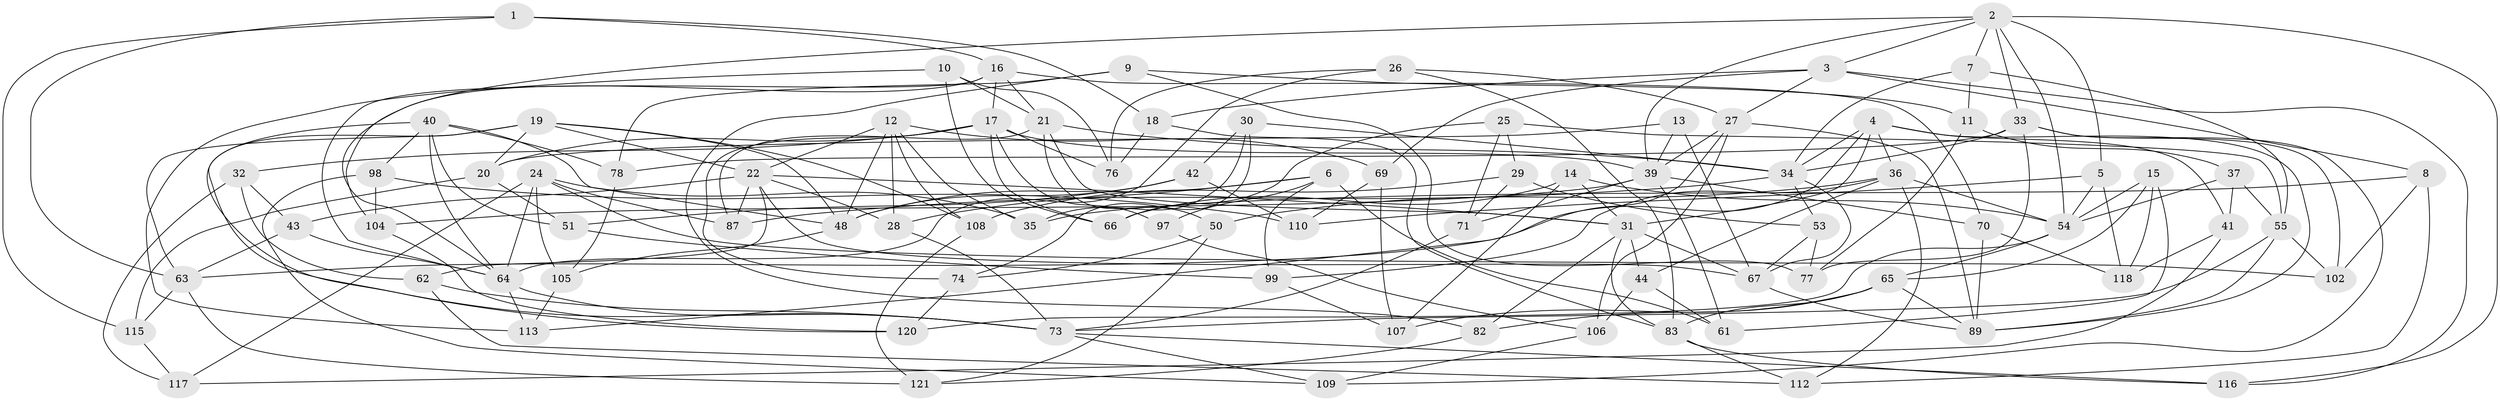 // original degree distribution, {4: 1.0}
// Generated by graph-tools (version 1.1) at 2025/21/03/04/25 18:21:02]
// undirected, 86 vertices, 208 edges
graph export_dot {
graph [start="1"]
  node [color=gray90,style=filled];
  1;
  2 [super="+101+49"];
  3 [super="+23"];
  4 [super="+46"];
  5;
  6 [super="+72"];
  7;
  8;
  9;
  10;
  11;
  12 [super="+57"];
  13;
  14;
  15;
  16 [super="+91"];
  17 [super="+38+47"];
  18;
  19 [super="+103"];
  20 [super="+122"];
  21 [super="+85"];
  22 [super="+52"];
  24 [super="+92"];
  25;
  26;
  27 [super="+45"];
  28;
  29;
  30;
  31 [super="+59+60"];
  32;
  33 [super="+56"];
  34 [super="+68"];
  35;
  36 [super="+100"];
  37;
  39 [super="+90+58"];
  40 [super="+75"];
  41;
  42;
  43;
  44;
  48 [super="+96"];
  50;
  51;
  53;
  54 [super="+123+88"];
  55 [super="+95"];
  61;
  62;
  63 [super="+79"];
  64 [super="+93+86"];
  65 [super="+81"];
  66;
  67 [super="+84"];
  69;
  70;
  71;
  73 [super="+80"];
  74;
  76;
  77;
  78;
  82;
  83 [super="+111"];
  87;
  89 [super="+119"];
  97;
  98;
  99;
  102;
  104;
  105;
  106;
  107;
  108;
  109;
  110;
  112;
  113;
  115;
  116;
  117;
  118;
  120;
  121;
  1 -- 115;
  1 -- 18;
  1 -- 16;
  1 -- 63;
  2 -- 5;
  2 -- 116;
  2 -- 33;
  2 -- 7;
  2 -- 3;
  2 -- 54;
  2 -- 39;
  2 -- 64;
  3 -- 69;
  3 -- 8;
  3 -- 18;
  3 -- 27;
  3 -- 116;
  4 -- 41;
  4 -- 34;
  4 -- 31;
  4 -- 89;
  4 -- 36;
  4 -- 63;
  5 -- 118;
  5 -- 110;
  5 -- 54;
  6 -- 28;
  6 -- 97 [weight=2];
  6 -- 48;
  6 -- 99;
  6 -- 61;
  7 -- 11;
  7 -- 55;
  7 -- 34;
  8 -- 35;
  8 -- 102;
  8 -- 112;
  9 -- 77;
  9 -- 78;
  9 -- 11;
  9 -- 82;
  10 -- 66;
  10 -- 113;
  10 -- 76;
  10 -- 21;
  11 -- 77;
  11 -- 37;
  12 -- 35;
  12 -- 48;
  12 -- 108;
  12 -- 69;
  12 -- 28;
  12 -- 22;
  13 -- 39;
  13 -- 20 [weight=2];
  13 -- 67;
  14 -- 107;
  14 -- 31;
  14 -- 66;
  14 -- 54;
  15 -- 61;
  15 -- 118;
  15 -- 54;
  15 -- 65;
  16 -- 70;
  16 -- 104;
  16 -- 21;
  16 -- 17;
  16 -- 64;
  17 -- 32;
  17 -- 66;
  17 -- 74;
  17 -- 97;
  17 -- 76;
  17 -- 20;
  17 -- 39;
  18 -- 83;
  18 -- 76;
  19 -- 48;
  19 -- 20;
  19 -- 108;
  19 -- 120;
  19 -- 63;
  19 -- 22;
  20 -- 115;
  20 -- 51;
  21 -- 87;
  21 -- 50;
  21 -- 34;
  21 -- 31;
  22 -- 62;
  22 -- 43;
  22 -- 28;
  22 -- 67;
  22 -- 87;
  22 -- 31;
  24 -- 105;
  24 -- 117;
  24 -- 35;
  24 -- 102;
  24 -- 87;
  24 -- 64;
  25 -- 55;
  25 -- 71;
  25 -- 29;
  25 -- 66;
  26 -- 76;
  26 -- 64;
  26 -- 27;
  26 -- 83;
  27 -- 106;
  27 -- 39;
  27 -- 113;
  27 -- 89;
  28 -- 73;
  29 -- 108;
  29 -- 71;
  29 -- 53;
  30 -- 74;
  30 -- 35;
  30 -- 42;
  30 -- 34;
  31 -- 44;
  31 -- 82;
  31 -- 83;
  31 -- 67;
  32 -- 43;
  32 -- 62;
  32 -- 117;
  33 -- 77;
  33 -- 109;
  33 -- 34;
  33 -- 102;
  33 -- 78;
  34 -- 87;
  34 -- 53;
  34 -- 67;
  36 -- 99;
  36 -- 44;
  36 -- 112;
  36 -- 50;
  36 -- 54;
  37 -- 55;
  37 -- 41;
  37 -- 54;
  39 -- 61;
  39 -- 70;
  39 -- 104;
  39 -- 71;
  40 -- 78;
  40 -- 64;
  40 -- 73;
  40 -- 98;
  40 -- 51;
  40 -- 48;
  41 -- 118;
  41 -- 117;
  42 -- 110;
  42 -- 51;
  42 -- 48;
  43 -- 63;
  43 -- 64;
  44 -- 61;
  44 -- 106;
  48 -- 105;
  50 -- 121;
  50 -- 74;
  51 -- 99;
  53 -- 67;
  53 -- 77;
  54 -- 65;
  54 -- 120;
  55 -- 89;
  55 -- 102;
  55 -- 73;
  62 -- 112;
  62 -- 73;
  63 -- 115;
  63 -- 121;
  64 -- 113;
  64 -- 73;
  65 -- 82;
  65 -- 89;
  65 -- 83;
  65 -- 107;
  67 -- 89;
  69 -- 107;
  69 -- 110;
  70 -- 118;
  70 -- 89;
  71 -- 73;
  73 -- 109;
  73 -- 116;
  74 -- 120;
  78 -- 105;
  82 -- 121;
  83 -- 116;
  83 -- 112;
  97 -- 106;
  98 -- 104;
  98 -- 109;
  98 -- 110;
  99 -- 107;
  104 -- 120;
  105 -- 113;
  106 -- 109;
  108 -- 121;
  115 -- 117;
}
